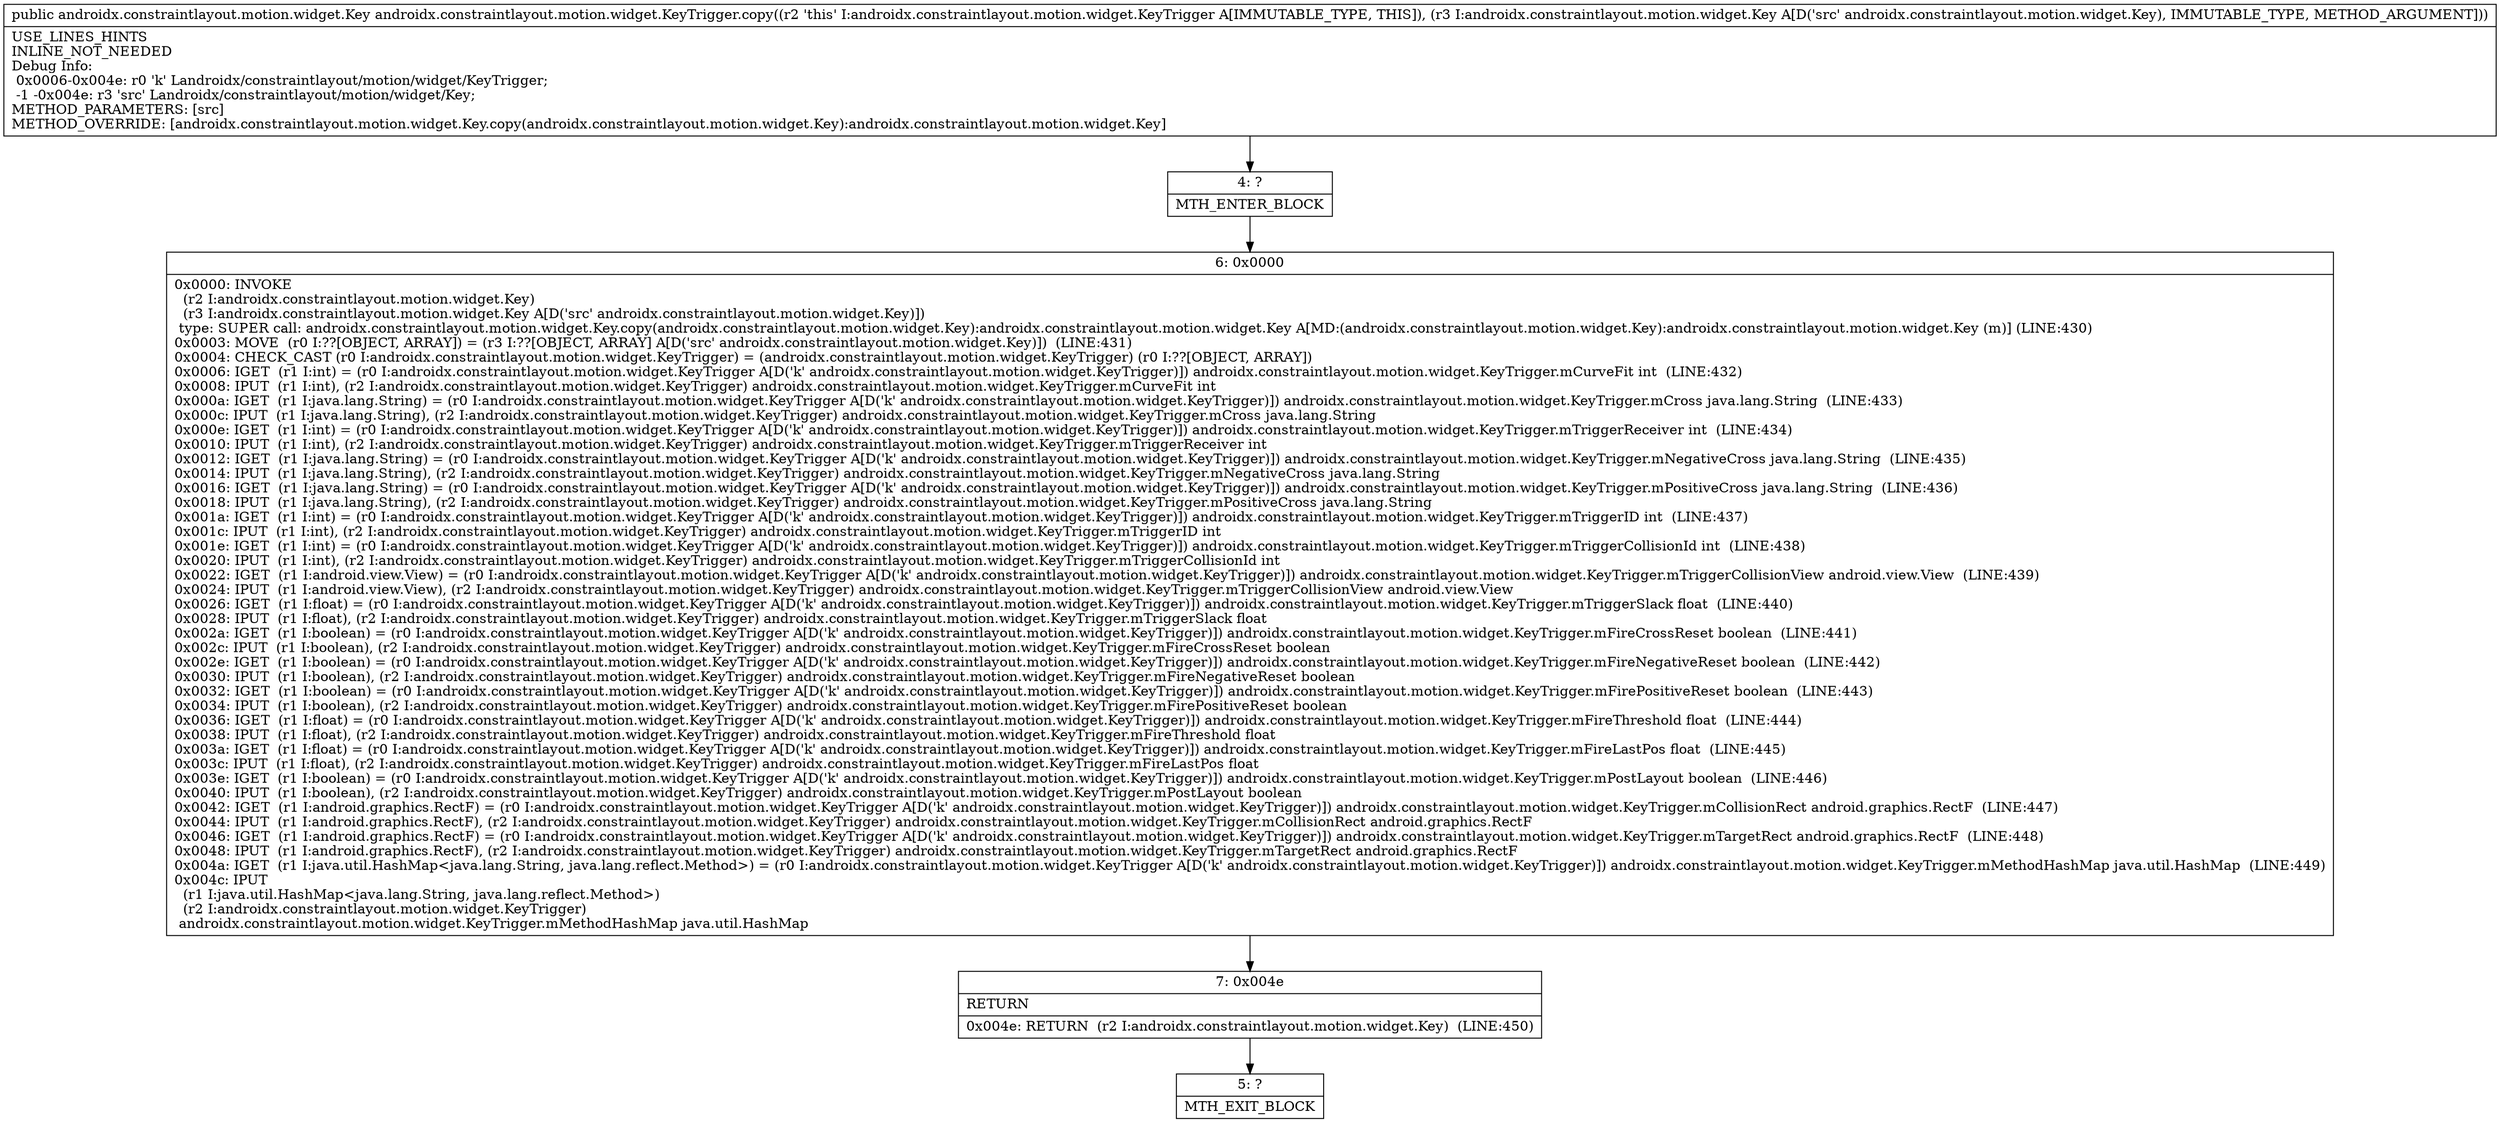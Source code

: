 digraph "CFG forandroidx.constraintlayout.motion.widget.KeyTrigger.copy(Landroidx\/constraintlayout\/motion\/widget\/Key;)Landroidx\/constraintlayout\/motion\/widget\/Key;" {
Node_4 [shape=record,label="{4\:\ ?|MTH_ENTER_BLOCK\l}"];
Node_6 [shape=record,label="{6\:\ 0x0000|0x0000: INVOKE  \l  (r2 I:androidx.constraintlayout.motion.widget.Key)\l  (r3 I:androidx.constraintlayout.motion.widget.Key A[D('src' androidx.constraintlayout.motion.widget.Key)])\l type: SUPER call: androidx.constraintlayout.motion.widget.Key.copy(androidx.constraintlayout.motion.widget.Key):androidx.constraintlayout.motion.widget.Key A[MD:(androidx.constraintlayout.motion.widget.Key):androidx.constraintlayout.motion.widget.Key (m)] (LINE:430)\l0x0003: MOVE  (r0 I:??[OBJECT, ARRAY]) = (r3 I:??[OBJECT, ARRAY] A[D('src' androidx.constraintlayout.motion.widget.Key)])  (LINE:431)\l0x0004: CHECK_CAST (r0 I:androidx.constraintlayout.motion.widget.KeyTrigger) = (androidx.constraintlayout.motion.widget.KeyTrigger) (r0 I:??[OBJECT, ARRAY]) \l0x0006: IGET  (r1 I:int) = (r0 I:androidx.constraintlayout.motion.widget.KeyTrigger A[D('k' androidx.constraintlayout.motion.widget.KeyTrigger)]) androidx.constraintlayout.motion.widget.KeyTrigger.mCurveFit int  (LINE:432)\l0x0008: IPUT  (r1 I:int), (r2 I:androidx.constraintlayout.motion.widget.KeyTrigger) androidx.constraintlayout.motion.widget.KeyTrigger.mCurveFit int \l0x000a: IGET  (r1 I:java.lang.String) = (r0 I:androidx.constraintlayout.motion.widget.KeyTrigger A[D('k' androidx.constraintlayout.motion.widget.KeyTrigger)]) androidx.constraintlayout.motion.widget.KeyTrigger.mCross java.lang.String  (LINE:433)\l0x000c: IPUT  (r1 I:java.lang.String), (r2 I:androidx.constraintlayout.motion.widget.KeyTrigger) androidx.constraintlayout.motion.widget.KeyTrigger.mCross java.lang.String \l0x000e: IGET  (r1 I:int) = (r0 I:androidx.constraintlayout.motion.widget.KeyTrigger A[D('k' androidx.constraintlayout.motion.widget.KeyTrigger)]) androidx.constraintlayout.motion.widget.KeyTrigger.mTriggerReceiver int  (LINE:434)\l0x0010: IPUT  (r1 I:int), (r2 I:androidx.constraintlayout.motion.widget.KeyTrigger) androidx.constraintlayout.motion.widget.KeyTrigger.mTriggerReceiver int \l0x0012: IGET  (r1 I:java.lang.String) = (r0 I:androidx.constraintlayout.motion.widget.KeyTrigger A[D('k' androidx.constraintlayout.motion.widget.KeyTrigger)]) androidx.constraintlayout.motion.widget.KeyTrigger.mNegativeCross java.lang.String  (LINE:435)\l0x0014: IPUT  (r1 I:java.lang.String), (r2 I:androidx.constraintlayout.motion.widget.KeyTrigger) androidx.constraintlayout.motion.widget.KeyTrigger.mNegativeCross java.lang.String \l0x0016: IGET  (r1 I:java.lang.String) = (r0 I:androidx.constraintlayout.motion.widget.KeyTrigger A[D('k' androidx.constraintlayout.motion.widget.KeyTrigger)]) androidx.constraintlayout.motion.widget.KeyTrigger.mPositiveCross java.lang.String  (LINE:436)\l0x0018: IPUT  (r1 I:java.lang.String), (r2 I:androidx.constraintlayout.motion.widget.KeyTrigger) androidx.constraintlayout.motion.widget.KeyTrigger.mPositiveCross java.lang.String \l0x001a: IGET  (r1 I:int) = (r0 I:androidx.constraintlayout.motion.widget.KeyTrigger A[D('k' androidx.constraintlayout.motion.widget.KeyTrigger)]) androidx.constraintlayout.motion.widget.KeyTrigger.mTriggerID int  (LINE:437)\l0x001c: IPUT  (r1 I:int), (r2 I:androidx.constraintlayout.motion.widget.KeyTrigger) androidx.constraintlayout.motion.widget.KeyTrigger.mTriggerID int \l0x001e: IGET  (r1 I:int) = (r0 I:androidx.constraintlayout.motion.widget.KeyTrigger A[D('k' androidx.constraintlayout.motion.widget.KeyTrigger)]) androidx.constraintlayout.motion.widget.KeyTrigger.mTriggerCollisionId int  (LINE:438)\l0x0020: IPUT  (r1 I:int), (r2 I:androidx.constraintlayout.motion.widget.KeyTrigger) androidx.constraintlayout.motion.widget.KeyTrigger.mTriggerCollisionId int \l0x0022: IGET  (r1 I:android.view.View) = (r0 I:androidx.constraintlayout.motion.widget.KeyTrigger A[D('k' androidx.constraintlayout.motion.widget.KeyTrigger)]) androidx.constraintlayout.motion.widget.KeyTrigger.mTriggerCollisionView android.view.View  (LINE:439)\l0x0024: IPUT  (r1 I:android.view.View), (r2 I:androidx.constraintlayout.motion.widget.KeyTrigger) androidx.constraintlayout.motion.widget.KeyTrigger.mTriggerCollisionView android.view.View \l0x0026: IGET  (r1 I:float) = (r0 I:androidx.constraintlayout.motion.widget.KeyTrigger A[D('k' androidx.constraintlayout.motion.widget.KeyTrigger)]) androidx.constraintlayout.motion.widget.KeyTrigger.mTriggerSlack float  (LINE:440)\l0x0028: IPUT  (r1 I:float), (r2 I:androidx.constraintlayout.motion.widget.KeyTrigger) androidx.constraintlayout.motion.widget.KeyTrigger.mTriggerSlack float \l0x002a: IGET  (r1 I:boolean) = (r0 I:androidx.constraintlayout.motion.widget.KeyTrigger A[D('k' androidx.constraintlayout.motion.widget.KeyTrigger)]) androidx.constraintlayout.motion.widget.KeyTrigger.mFireCrossReset boolean  (LINE:441)\l0x002c: IPUT  (r1 I:boolean), (r2 I:androidx.constraintlayout.motion.widget.KeyTrigger) androidx.constraintlayout.motion.widget.KeyTrigger.mFireCrossReset boolean \l0x002e: IGET  (r1 I:boolean) = (r0 I:androidx.constraintlayout.motion.widget.KeyTrigger A[D('k' androidx.constraintlayout.motion.widget.KeyTrigger)]) androidx.constraintlayout.motion.widget.KeyTrigger.mFireNegativeReset boolean  (LINE:442)\l0x0030: IPUT  (r1 I:boolean), (r2 I:androidx.constraintlayout.motion.widget.KeyTrigger) androidx.constraintlayout.motion.widget.KeyTrigger.mFireNegativeReset boolean \l0x0032: IGET  (r1 I:boolean) = (r0 I:androidx.constraintlayout.motion.widget.KeyTrigger A[D('k' androidx.constraintlayout.motion.widget.KeyTrigger)]) androidx.constraintlayout.motion.widget.KeyTrigger.mFirePositiveReset boolean  (LINE:443)\l0x0034: IPUT  (r1 I:boolean), (r2 I:androidx.constraintlayout.motion.widget.KeyTrigger) androidx.constraintlayout.motion.widget.KeyTrigger.mFirePositiveReset boolean \l0x0036: IGET  (r1 I:float) = (r0 I:androidx.constraintlayout.motion.widget.KeyTrigger A[D('k' androidx.constraintlayout.motion.widget.KeyTrigger)]) androidx.constraintlayout.motion.widget.KeyTrigger.mFireThreshold float  (LINE:444)\l0x0038: IPUT  (r1 I:float), (r2 I:androidx.constraintlayout.motion.widget.KeyTrigger) androidx.constraintlayout.motion.widget.KeyTrigger.mFireThreshold float \l0x003a: IGET  (r1 I:float) = (r0 I:androidx.constraintlayout.motion.widget.KeyTrigger A[D('k' androidx.constraintlayout.motion.widget.KeyTrigger)]) androidx.constraintlayout.motion.widget.KeyTrigger.mFireLastPos float  (LINE:445)\l0x003c: IPUT  (r1 I:float), (r2 I:androidx.constraintlayout.motion.widget.KeyTrigger) androidx.constraintlayout.motion.widget.KeyTrigger.mFireLastPos float \l0x003e: IGET  (r1 I:boolean) = (r0 I:androidx.constraintlayout.motion.widget.KeyTrigger A[D('k' androidx.constraintlayout.motion.widget.KeyTrigger)]) androidx.constraintlayout.motion.widget.KeyTrigger.mPostLayout boolean  (LINE:446)\l0x0040: IPUT  (r1 I:boolean), (r2 I:androidx.constraintlayout.motion.widget.KeyTrigger) androidx.constraintlayout.motion.widget.KeyTrigger.mPostLayout boolean \l0x0042: IGET  (r1 I:android.graphics.RectF) = (r0 I:androidx.constraintlayout.motion.widget.KeyTrigger A[D('k' androidx.constraintlayout.motion.widget.KeyTrigger)]) androidx.constraintlayout.motion.widget.KeyTrigger.mCollisionRect android.graphics.RectF  (LINE:447)\l0x0044: IPUT  (r1 I:android.graphics.RectF), (r2 I:androidx.constraintlayout.motion.widget.KeyTrigger) androidx.constraintlayout.motion.widget.KeyTrigger.mCollisionRect android.graphics.RectF \l0x0046: IGET  (r1 I:android.graphics.RectF) = (r0 I:androidx.constraintlayout.motion.widget.KeyTrigger A[D('k' androidx.constraintlayout.motion.widget.KeyTrigger)]) androidx.constraintlayout.motion.widget.KeyTrigger.mTargetRect android.graphics.RectF  (LINE:448)\l0x0048: IPUT  (r1 I:android.graphics.RectF), (r2 I:androidx.constraintlayout.motion.widget.KeyTrigger) androidx.constraintlayout.motion.widget.KeyTrigger.mTargetRect android.graphics.RectF \l0x004a: IGET  (r1 I:java.util.HashMap\<java.lang.String, java.lang.reflect.Method\>) = (r0 I:androidx.constraintlayout.motion.widget.KeyTrigger A[D('k' androidx.constraintlayout.motion.widget.KeyTrigger)]) androidx.constraintlayout.motion.widget.KeyTrigger.mMethodHashMap java.util.HashMap  (LINE:449)\l0x004c: IPUT  \l  (r1 I:java.util.HashMap\<java.lang.String, java.lang.reflect.Method\>)\l  (r2 I:androidx.constraintlayout.motion.widget.KeyTrigger)\l androidx.constraintlayout.motion.widget.KeyTrigger.mMethodHashMap java.util.HashMap \l}"];
Node_7 [shape=record,label="{7\:\ 0x004e|RETURN\l|0x004e: RETURN  (r2 I:androidx.constraintlayout.motion.widget.Key)  (LINE:450)\l}"];
Node_5 [shape=record,label="{5\:\ ?|MTH_EXIT_BLOCK\l}"];
MethodNode[shape=record,label="{public androidx.constraintlayout.motion.widget.Key androidx.constraintlayout.motion.widget.KeyTrigger.copy((r2 'this' I:androidx.constraintlayout.motion.widget.KeyTrigger A[IMMUTABLE_TYPE, THIS]), (r3 I:androidx.constraintlayout.motion.widget.Key A[D('src' androidx.constraintlayout.motion.widget.Key), IMMUTABLE_TYPE, METHOD_ARGUMENT]))  | USE_LINES_HINTS\lINLINE_NOT_NEEDED\lDebug Info:\l  0x0006\-0x004e: r0 'k' Landroidx\/constraintlayout\/motion\/widget\/KeyTrigger;\l  \-1 \-0x004e: r3 'src' Landroidx\/constraintlayout\/motion\/widget\/Key;\lMETHOD_PARAMETERS: [src]\lMETHOD_OVERRIDE: [androidx.constraintlayout.motion.widget.Key.copy(androidx.constraintlayout.motion.widget.Key):androidx.constraintlayout.motion.widget.Key]\l}"];
MethodNode -> Node_4;Node_4 -> Node_6;
Node_6 -> Node_7;
Node_7 -> Node_5;
}

